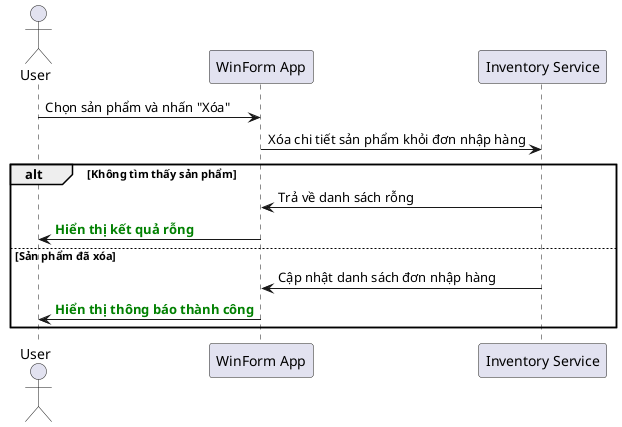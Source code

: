 @startuml
actor User
participant "WinForm App" as App
participant "Inventory Service" as InventoryService

User -> App: Chọn sản phẩm và nhấn "Xóa"
App -> InventoryService: Xóa chi tiết sản phẩm khỏi đơn nhập hàng
alt Không tìm thấy sản phẩm
    InventoryService -> App: Trả về danh sách rỗng
    App -> User: <font color=green><b>Hiển thị kết quả rỗng</b></font>
else Sản phẩm đã xóa
    InventoryService -> App: Cập nhật danh sách đơn nhập hàng
    App -> User: <font color=green><b>Hiển thị thông báo thành công</b></font>
end
@enduml

